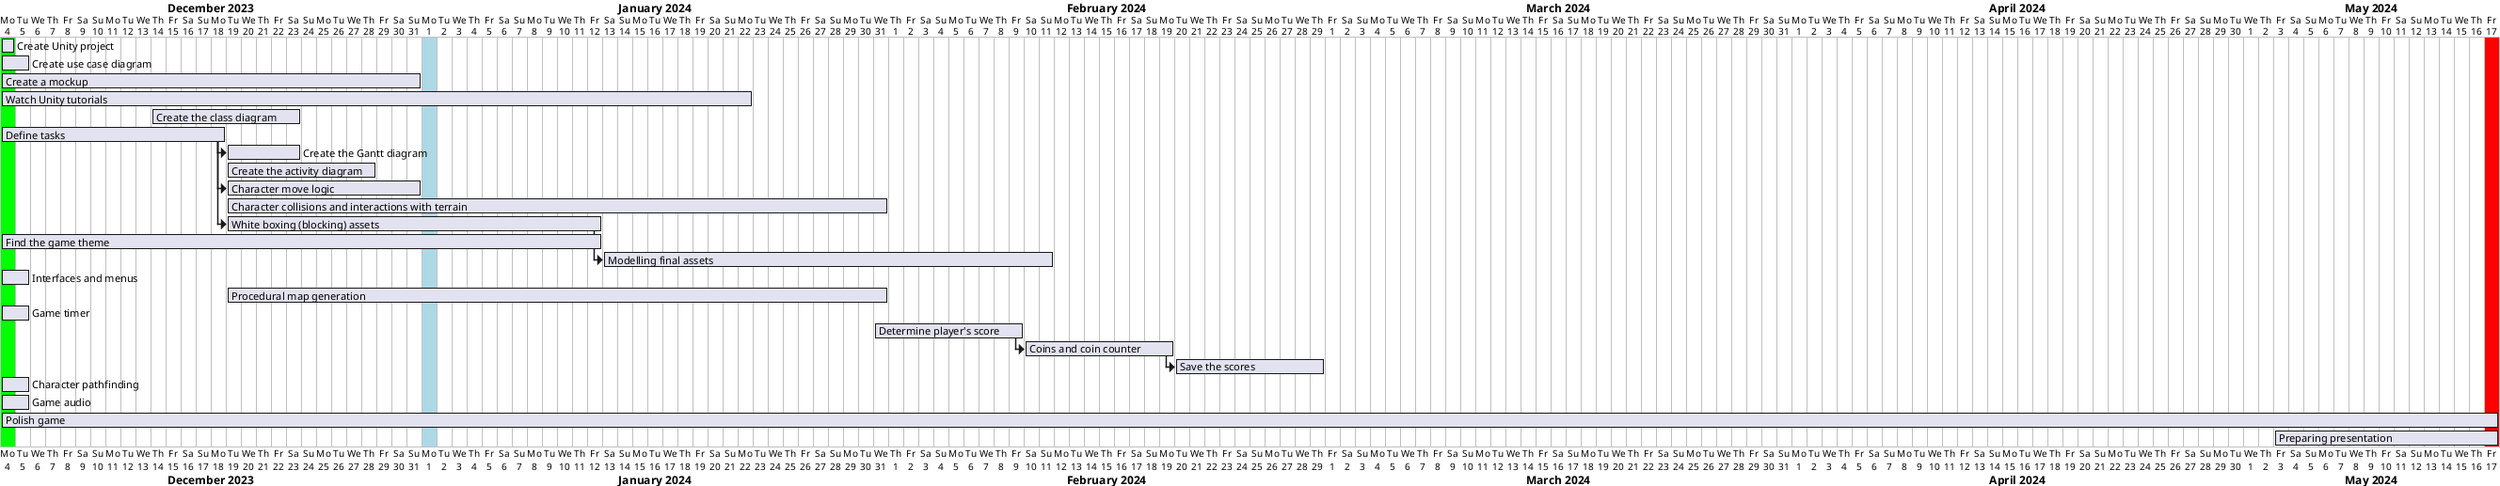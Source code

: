@startgantt gantt

Project starts 2023-12-04
2024-05-17 is colored in red
2023-12-04 is colored lime
2024-01-01 is colored lightblue

[Create Unity project] starts 2023-12-04 and requires 1 days
[Create use case diagram] starts 2023-12-04 and requires 2 days
[Create a mockup] starts 2023-12-04 and ends 2023-12-31
[Watch Unity tutorials] starts 2023-12-04 and requires 50 days
[Create the class diagram] starts 2023-12-14 and ends 2023-12-23
[Define tasks] starts 2023-12-04 and ends 2023-12-18
[Create the Gantt diagram] starts at [Define tasks]'s end
[Create the Gantt diagram] requires 5 days

[Create the activity diagram] starts 2023-12-19 and requires 10 days

[Character move logic] starts at [Define tasks]'s end and ends 2023-12-31

[Character collisions and interactions with terrain] starts 2023-12-19 and ends 2024-01-31

[White boxing (blocking) assets] starts at [Define tasks]'s end and ends 2024-01-12
[Find the game theme] starts 2023-12-04 and ends 2024-01-12
[Modelling final assets] starts at [White boxing (blocking) assets]'s end
[Modelling final assets] requires 30 days

[Interfaces and menus] starts 2023-12-04 and ends 2023-12-05

[Procedural map generation] starts 2023-12-19 and ends 2024-01-31



[Game timer] starts 2023-12-04 and ends 2023-12-05

[Determine player's score] starts 2024-01-31 and requires 10 days
[Coins and coin counter] starts at [Determine player's score]'s end and requires 10 days
[Save the scores] starts at [Coins and coin counter]'s end and requires 10 days

[Character pathfinding] starts 2023-12-04 and ends 2023-12-05

[Game audio] starts 2023-12-04 and ends 2023-12-05

[Polish game] starts 2023-12-04 and ends 2024-05-17
[Preparing presentation] ends 2024-05-17 and requires 15 days

@endgantt